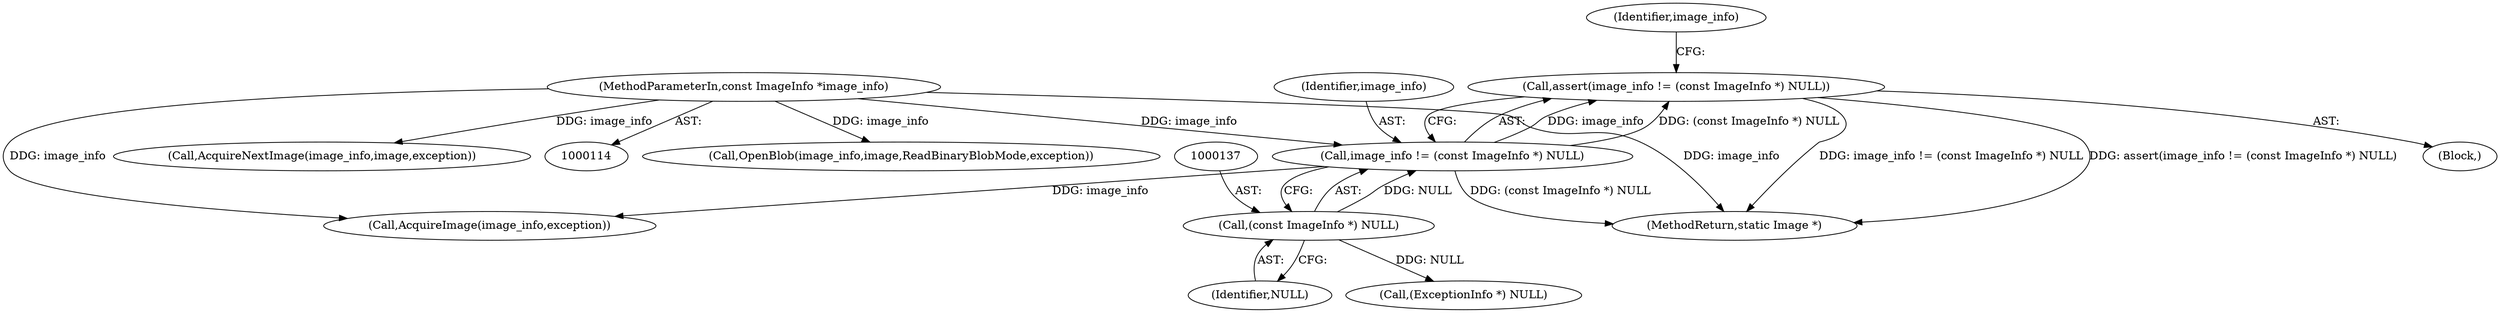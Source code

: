 digraph "0_ImageMagick_ce98a7acbcfca7f0a178f4b1e7b957e419e0cc99@API" {
"1000133" [label="(Call,assert(image_info != (const ImageInfo *) NULL))"];
"1000134" [label="(Call,image_info != (const ImageInfo *) NULL)"];
"1000115" [label="(MethodParameterIn,const ImageInfo *image_info)"];
"1000136" [label="(Call,(const ImageInfo *) NULL)"];
"1002066" [label="(MethodReturn,static Image *)"];
"1000117" [label="(Block,)"];
"1000134" [label="(Call,image_info != (const ImageInfo *) NULL)"];
"1000138" [label="(Identifier,NULL)"];
"1000115" [label="(MethodParameterIn,const ImageInfo *image_info)"];
"1000174" [label="(Call,AcquireImage(image_info,exception))"];
"1000136" [label="(Call,(const ImageInfo *) NULL)"];
"1000179" [label="(Call,OpenBlob(image_info,image,ReadBinaryBlobMode,exception))"];
"1000133" [label="(Call,assert(image_info != (const ImageInfo *) NULL))"];
"1002016" [label="(Call,AcquireNextImage(image_info,image,exception))"];
"1000163" [label="(Call,(ExceptionInfo *) NULL)"];
"1000142" [label="(Identifier,image_info)"];
"1000135" [label="(Identifier,image_info)"];
"1000133" -> "1000117"  [label="AST: "];
"1000133" -> "1000134"  [label="CFG: "];
"1000134" -> "1000133"  [label="AST: "];
"1000142" -> "1000133"  [label="CFG: "];
"1000133" -> "1002066"  [label="DDG: image_info != (const ImageInfo *) NULL"];
"1000133" -> "1002066"  [label="DDG: assert(image_info != (const ImageInfo *) NULL)"];
"1000134" -> "1000133"  [label="DDG: image_info"];
"1000134" -> "1000133"  [label="DDG: (const ImageInfo *) NULL"];
"1000134" -> "1000136"  [label="CFG: "];
"1000135" -> "1000134"  [label="AST: "];
"1000136" -> "1000134"  [label="AST: "];
"1000134" -> "1002066"  [label="DDG: (const ImageInfo *) NULL"];
"1000115" -> "1000134"  [label="DDG: image_info"];
"1000136" -> "1000134"  [label="DDG: NULL"];
"1000134" -> "1000174"  [label="DDG: image_info"];
"1000115" -> "1000114"  [label="AST: "];
"1000115" -> "1002066"  [label="DDG: image_info"];
"1000115" -> "1000174"  [label="DDG: image_info"];
"1000115" -> "1000179"  [label="DDG: image_info"];
"1000115" -> "1002016"  [label="DDG: image_info"];
"1000136" -> "1000138"  [label="CFG: "];
"1000137" -> "1000136"  [label="AST: "];
"1000138" -> "1000136"  [label="AST: "];
"1000136" -> "1000163"  [label="DDG: NULL"];
}

